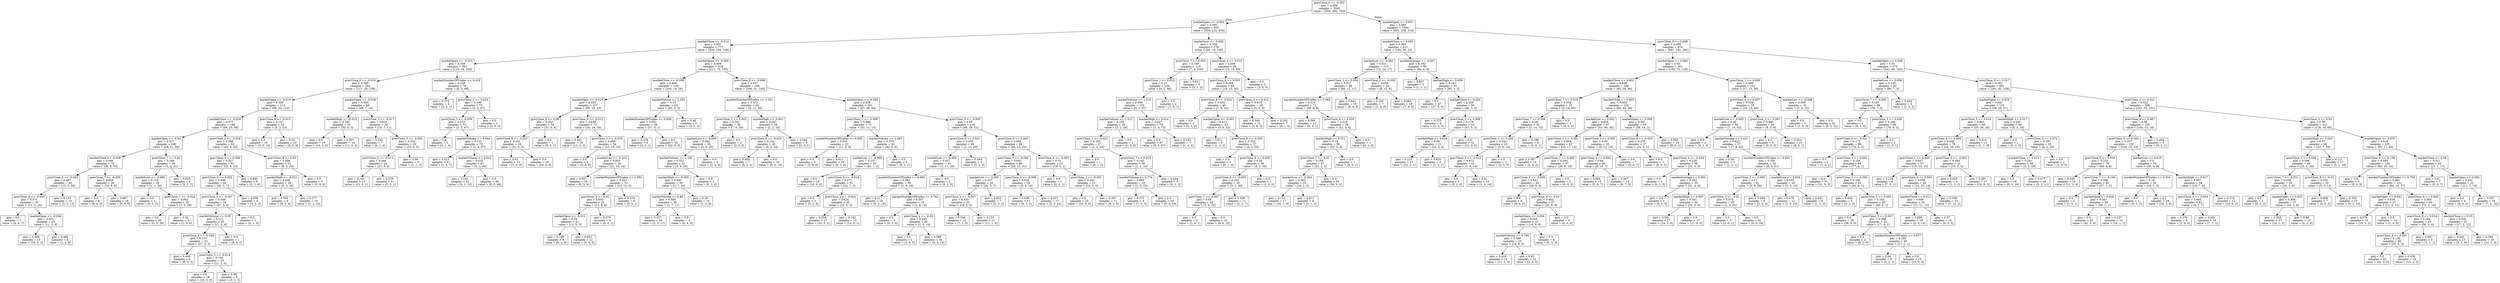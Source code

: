 digraph Tree {
node [shape=box] ;
0 [label="prevClose_0 <= -0.001\ngini = 0.609\nsamples = 2040\nvalue = [955, 292, 793]"] ;
1 [label="marketOpen <= -0.002\ngini = 0.595\nsamples = 955\nvalue = [354, 122, 479]"] ;
0 -> 1 [labeldistance=2.5, labelangle=45, headlabel="True"] ;
2 [label="marketClose <= -0.014\ngini = 0.607\nsamples = 777\nvalue = [334, 104, 339]"] ;
1 -> 2 ;
3 [label="marketOpen <= -0.015\ngini = 0.556\nsamples = 361\nvalue = [123, 34, 204]"] ;
2 -> 3 ;
4 [label="prevClose_0 <= -0.019\ngini = 0.585\nsamples = 282\nvalue = [117, 29, 136]"] ;
3 -> 4 ;
5 [label="marketOpen <= -0.019\ngini = 0.556\nsamples = 213\nvalue = [69, 22, 122]"] ;
4 -> 5 ;
6 [label="marketClose <= -0.029\ngini = 0.577\nsamples = 188\nvalue = [69, 20, 99]"] ;
5 -> 6 ;
7 [label="marketOpen <= -0.03\ngini = 0.527\nsamples = 106\nvalue = [29, 11, 66]"] ;
6 -> 7 ;
8 [label="marketClose <= -0.038\ngini = 0.596\nsamples = 70\nvalue = [26, 9, 35]"] ;
7 -> 8 ;
9 [label="prevClose_6 <= -0.003\ngini = 0.487\nsamples = 44\nvalue = [12, 3, 29]"] ;
8 -> 9 ;
10 [label="prevClose_6 <= -0.053\ngini = 0.571\nsamples = 30\nvalue = [11, 3, 16]"] ;
9 -> 10 ;
11 [label="gini = 0.0\nsamples = 7\nvalue = [0, 0, 7]"] ;
10 -> 11 ;
12 [label="marketOpen <= -0.046\ngini = 0.601\nsamples = 23\nvalue = [11, 3, 9]"] ;
10 -> 12 ;
13 [label="gini = 0.498\nsamples = 15\nvalue = [10, 2, 3]"] ;
12 -> 13 ;
14 [label="gini = 0.406\nsamples = 8\nvalue = [1, 1, 6]"] ;
12 -> 14 ;
15 [label="gini = 0.133\nsamples = 14\nvalue = [1, 0, 13]"] ;
9 -> 15 ;
16 [label="prevClose_7 <= -0.028\ngini = 0.604\nsamples = 26\nvalue = [14, 6, 6]"] ;
8 -> 16 ;
17 [label="gini = 0.0\nsamples = 8\nvalue = [8, 0, 0]"] ;
16 -> 17 ;
18 [label="gini = 0.667\nsamples = 18\nvalue = [6, 6, 6]"] ;
16 -> 18 ;
19 [label="prevClose_7 <= 0.01\ngini = 0.248\nsamples = 36\nvalue = [3, 2, 31]"] ;
7 -> 19 ;
20 [label="marketLow <= -0.086\ngini = 0.119\nsamples = 32\nvalue = [1, 1, 30]"] ;
19 -> 20 ;
21 [label="gini = 0.0\nsamples = 1\nvalue = [0, 1, 0]"] ;
20 -> 21 ;
22 [label="prevClose_1 <= -0.016\ngini = 0.062\nsamples = 31\nvalue = [1, 0, 30]"] ;
20 -> 22 ;
23 [label="gini = 0.0\nsamples = 26\nvalue = [0, 0, 26]"] ;
22 -> 23 ;
24 [label="gini = 0.32\nsamples = 5\nvalue = [1, 0, 4]"] ;
22 -> 24 ;
25 [label="gini = 0.625\nsamples = 4\nvalue = [2, 1, 1]"] ;
19 -> 25 ;
26 [label="prevClose_2 <= -0.016\ngini = 0.588\nsamples = 82\nvalue = [40, 9, 33]"] ;
6 -> 26 ;
27 [label="prevClose_9 <= 0.008\ngini = 0.527\nsamples = 51\nvalue = [32, 6, 13]"] ;
26 -> 27 ;
28 [label="prevClose_6 <= 0.002\ngini = 0.448\nsamples = 42\nvalue = [30, 5, 7]"] ;
27 -> 28 ;
29 [label="prevClose_3 <= -0.007\ngini = 0.348\nsamples = 34\nvalue = [27, 3, 4]"] ;
28 -> 29 ;
30 [label="marketVolume <= 3.05\ngini = 0.312\nsamples = 33\nvalue = [27, 2, 4]"] ;
29 -> 30 ;
31 [label="prevClose_8 <= -0.029\ngini = 0.275\nsamples = 32\nvalue = [27, 2, 3]"] ;
30 -> 31 ;
32 [label="gini = 0.444\nsamples = 9\nvalue = [6, 0, 3]"] ;
31 -> 32 ;
33 [label="prevClose_3 <= -0.014\ngini = 0.159\nsamples = 23\nvalue = [21, 2, 0]"] ;
31 -> 33 ;
34 [label="gini = 0.0\nsamples = 18\nvalue = [18, 0, 0]"] ;
33 -> 34 ;
35 [label="gini = 0.48\nsamples = 5\nvalue = [3, 2, 0]"] ;
33 -> 35 ;
36 [label="gini = 0.0\nsamples = 1\nvalue = [0, 0, 1]"] ;
30 -> 36 ;
37 [label="gini = 0.0\nsamples = 1\nvalue = [0, 1, 0]"] ;
29 -> 37 ;
38 [label="gini = 0.656\nsamples = 8\nvalue = [3, 2, 3]"] ;
28 -> 38 ;
39 [label="gini = 0.494\nsamples = 9\nvalue = [2, 1, 6]"] ;
27 -> 39 ;
40 [label="prevClose_8 <= 0.03\ngini = 0.508\nsamples = 31\nvalue = [8, 3, 20]"] ;
26 -> 40 ;
41 [label="marketHigh <= -0.021\ngini = 0.446\nsamples = 28\nvalue = [5, 3, 20]"] ;
40 -> 41 ;
42 [label="gini = 0.593\nsamples = 9\nvalue = [4, 1, 4]"] ;
41 -> 42 ;
43 [label="gini = 0.277\nsamples = 19\nvalue = [1, 2, 16]"] ;
41 -> 43 ;
44 [label="gini = 0.0\nsamples = 3\nvalue = [3, 0, 0]"] ;
40 -> 44 ;
45 [label="prevClose_8 <= -0.013\ngini = 0.147\nsamples = 25\nvalue = [0, 2, 23]"] ;
5 -> 45 ;
46 [label="gini = 0.0\nsamples = 15\nvalue = [0, 0, 15]"] ;
45 -> 46 ;
47 [label="gini = 0.32\nsamples = 10\nvalue = [0, 2, 8]"] ;
45 -> 47 ;
48 [label="marketOpen <= -0.018\ngini = 0.465\nsamples = 69\nvalue = [48, 7, 14]"] ;
4 -> 48 ;
49 [label="marketHigh <= -0.015\ngini = 0.165\nsamples = 33\nvalue = [30, 0, 3]"] ;
48 -> 49 ;
50 [label="gini = 0.0\nsamples = 19\nvalue = [19, 0, 0]"] ;
49 -> 50 ;
51 [label="gini = 0.337\nsamples = 14\nvalue = [11, 0, 3]"] ;
49 -> 51 ;
52 [label="prevClose_3 <= -0.017\ngini = 0.619\nsamples = 36\nvalue = [18, 7, 11]"] ;
48 -> 52 ;
53 [label="gini = 0.245\nsamples = 7\nvalue = [0, 1, 6]"] ;
52 -> 53 ;
54 [label="prevClose_3 <= -0.004\ngini = 0.542\nsamples = 29\nvalue = [18, 6, 5]"] ;
52 -> 54 ;
55 [label="prevClose_2 <= -0.013\ngini = 0.448\nsamples = 24\nvalue = [17, 5, 2]"] ;
54 -> 55 ;
56 [label="gini = 0.142\nsamples = 13\nvalue = [12, 0, 1]"] ;
55 -> 56 ;
57 [label="gini = 0.579\nsamples = 11\nvalue = [5, 5, 1]"] ;
55 -> 57 ;
58 [label="gini = 0.56\nsamples = 5\nvalue = [1, 1, 3]"] ;
54 -> 58 ;
59 [label="marketNumberOfTrades <= 0.418\ngini = 0.249\nsamples = 79\nvalue = [6, 5, 68]"] ;
3 -> 59 ;
60 [label="gini = 0.375\nsamples = 4\nvalue = [3, 0, 1]"] ;
59 -> 60 ;
61 [label="prevClose_2 <= 0.015\ngini = 0.196\nsamples = 75\nvalue = [3, 5, 67]"] ;
59 -> 61 ;
62 [label="prevClose_2 <= -0.056\ngini = 0.153\nsamples = 73\nvalue = [1, 5, 67]"] ;
61 -> 62 ;
63 [label="gini = 0.0\nsamples = 1\nvalue = [0, 1, 0]"] ;
62 -> 63 ;
64 [label="marketVolume <= 0.644\ngini = 0.131\nsamples = 72\nvalue = [1, 4, 67]"] ;
62 -> 64 ;
65 [label="gini = 0.512\nsamples = 11\nvalue = [1, 3, 7]"] ;
64 -> 65 ;
66 [label="marketVolume <= 0.815\ngini = 0.032\nsamples = 61\nvalue = [0, 1, 60]"] ;
64 -> 66 ;
67 [label="gini = 0.142\nsamples = 13\nvalue = [0, 1, 12]"] ;
66 -> 67 ;
68 [label="gini = 0.0\nsamples = 48\nvalue = [0, 0, 48]"] ;
66 -> 68 ;
69 [label="gini = 0.0\nsamples = 2\nvalue = [2, 0, 0]"] ;
61 -> 69 ;
70 [label="marketOpen <= -0.009\ngini = 0.609\nsamples = 416\nvalue = [211, 70, 135]"] ;
2 -> 70 ;
71 [label="marketClose <= -0.008\ngini = 0.464\nsamples = 150\nvalue = [105, 19, 26]"] ;
70 -> 71 ;
72 [label="marketOpen <= -0.014\ngini = 0.553\nsamples = 107\nvalue = [65, 19, 23]"] ;
71 -> 72 ;
73 [label="prevClose_8 <= 0.08\ngini = 0.202\nsamples = 35\nvalue = [31, 0, 4]"] ;
72 -> 73 ;
74 [label="prevClose_8 <= -0.023\ngini = 0.161\nsamples = 34\nvalue = [31, 0, 3]"] ;
73 -> 74 ;
75 [label="gini = 0.42\nsamples = 10\nvalue = [7, 0, 3]"] ;
74 -> 75 ;
76 [label="gini = 0.0\nsamples = 24\nvalue = [24, 0, 0]"] ;
74 -> 76 ;
77 [label="gini = 0.0\nsamples = 1\nvalue = [0, 0, 1]"] ;
73 -> 77 ;
78 [label="prevClose_4 <= -0.012\ngini = 0.638\nsamples = 72\nvalue = [34, 19, 19]"] ;
72 -> 78 ;
79 [label="gini = 0.401\nsamples = 18\nvalue = [13, 0, 5]"] ;
78 -> 79 ;
80 [label="prevClose_1 <= -0.016\ngini = 0.658\nsamples = 54\nvalue = [21, 19, 14]"] ;
78 -> 80 ;
81 [label="gini = 0.0\nsamples = 4\nvalue = [0, 4, 0]"] ;
80 -> 81 ;
82 [label="marketLow <= -0.015\ngini = 0.655\nsamples = 50\nvalue = [21, 15, 14]"] ;
80 -> 82 ;
83 [label="gini = 0.587\nsamples = 19\nvalue = [8, 2, 9]"] ;
82 -> 83 ;
84 [label="marketNumberOfTrades <= 1.093\ngini = 0.622\nsamples = 31\nvalue = [13, 13, 5]"] ;
82 -> 84 ;
85 [label="prevClose_9 <= 0.01\ngini = 0.602\nsamples = 25\nvalue = [13, 8, 4]"] ;
84 -> 85 ;
86 [label="marketOpen <= -0.012\ngini = 0.54\nsamples = 21\nvalue = [13, 5, 3]"] ;
85 -> 86 ;
87 [label="gini = 0.198\nsamples = 9\nvalue = [8, 1, 0]"] ;
86 -> 87 ;
88 [label="gini = 0.653\nsamples = 12\nvalue = [5, 4, 3]"] ;
86 -> 88 ;
89 [label="gini = 0.375\nsamples = 4\nvalue = [0, 3, 1]"] ;
85 -> 89 ;
90 [label="gini = 0.278\nsamples = 6\nvalue = [0, 5, 1]"] ;
84 -> 90 ;
91 [label="marketVolume <= 2.255\ngini = 0.13\nsamples = 43\nvalue = [40, 0, 3]"] ;
71 -> 91 ;
92 [label="marketNumberOfTrades <= 0.658\ngini = 0.051\nsamples = 38\nvalue = [37, 0, 1]"] ;
91 -> 92 ;
93 [label="gini = 0.278\nsamples = 6\nvalue = [5, 0, 1]"] ;
92 -> 93 ;
94 [label="gini = 0.0\nsamples = 32\nvalue = [32, 0, 0]"] ;
92 -> 94 ;
95 [label="gini = 0.48\nsamples = 5\nvalue = [3, 0, 2]"] ;
91 -> 95 ;
96 [label="prevClose_0 <= -0.008\ngini = 0.637\nsamples = 266\nvalue = [106, 51, 109]"] ;
70 -> 96 ;
97 [label="marketNumberOfTrades <= 1.201\ngini = 0.473\nsamples = 65\nvalue = [9, 11, 45]"] ;
96 -> 97 ;
98 [label="prevClose_1 <= 0.002\ngini = 0.591\nsamples = 36\nvalue = [7, 9, 20]"] ;
97 -> 98 ;
99 [label="marketLow <= -0.009\ngini = 0.562\nsamples = 34\nvalue = [5, 9, 20]"] ;
98 -> 99 ;
100 [label="marketVolume <= 1.192\ngini = 0.521\nsamples = 32\nvalue = [3, 9, 20]"] ;
99 -> 100 ;
101 [label="marketHigh <= -0.005\ngini = 0.491\nsamples = 30\nvalue = [3, 7, 20]"] ;
100 -> 101 ;
102 [label="marketVolume <= 0.85\ngini = 0.565\nsamples = 20\nvalue = [2, 7, 11]"] ;
101 -> 102 ;
103 [label="gini = 0.477\nsamples = 16\nvalue = [2, 3, 11]"] ;
102 -> 103 ;
104 [label="gini = 0.0\nsamples = 4\nvalue = [0, 4, 0]"] ;
102 -> 104 ;
105 [label="gini = 0.18\nsamples = 10\nvalue = [1, 0, 9]"] ;
101 -> 105 ;
106 [label="gini = 0.0\nsamples = 2\nvalue = [0, 2, 0]"] ;
100 -> 106 ;
107 [label="gini = 0.0\nsamples = 2\nvalue = [2, 0, 0]"] ;
99 -> 107 ;
108 [label="gini = 0.0\nsamples = 2\nvalue = [2, 0, 0]"] ;
98 -> 108 ;
109 [label="marketHigh <= -0.001\ngini = 0.247\nsamples = 29\nvalue = [2, 2, 25]"] ;
97 -> 109 ;
110 [label="prevClose_8 <= -0.016\ngini = 0.142\nsamples = 26\nvalue = [0, 2, 24]"] ;
109 -> 110 ;
111 [label="gini = 0.408\nsamples = 7\nvalue = [0, 2, 5]"] ;
110 -> 111 ;
112 [label="gini = 0.0\nsamples = 19\nvalue = [0, 0, 19]"] ;
110 -> 112 ;
113 [label="gini = 0.444\nsamples = 3\nvalue = [2, 0, 1]"] ;
109 -> 113 ;
114 [label="marketOpen <= -0.005\ngini = 0.626\nsamples = 201\nvalue = [97, 40, 64]"] ;
96 -> 114 ;
115 [label="prevClose_2 <= -0.009\ngini = 0.486\nsamples = 75\nvalue = [51, 11, 13]"] ;
114 -> 115 ;
116 [label="marketNumberOfTrades <= 0.685\ngini = 0.601\nsamples = 23\nvalue = [11, 3, 9]"] ;
115 -> 116 ;
117 [label="gini = 0.0\nsamples = 5\nvalue = [5, 0, 0]"] ;
116 -> 117 ;
118 [label="gini = 0.611\nsamples = 18\nvalue = [6, 3, 9]"] ;
116 -> 118 ;
119 [label="marketVolume <= 2.493\ngini = 0.379\nsamples = 52\nvalue = [40, 8, 4]"] ;
115 -> 119 ;
120 [label="marketLow <= -0.009\ngini = 0.337\nsamples = 50\nvalue = [40, 7, 3]"] ;
119 -> 120 ;
121 [label="gini = 0.0\nsamples = 18\nvalue = [18, 0, 0]"] ;
120 -> 121 ;
122 [label="prevClose_8 <= -0.024\ngini = 0.471\nsamples = 32\nvalue = [22, 7, 3]"] ;
120 -> 122 ;
123 [label="gini = 0.0\nsamples = 2\nvalue = [0, 2, 0]"] ;
122 -> 123 ;
124 [label="prevClose_2 <= -0.004\ngini = 0.424\nsamples = 30\nvalue = [22, 5, 3]"] ;
122 -> 124 ;
125 [label="gini = 0.554\nsamples = 17\nvalue = [10, 5, 2]"] ;
124 -> 125 ;
126 [label="gini = 0.142\nsamples = 13\nvalue = [12, 0, 1]"] ;
124 -> 126 ;
127 [label="gini = 0.5\nsamples = 2\nvalue = [0, 1, 1]"] ;
119 -> 127 ;
128 [label="prevClose_0 <= -0.005\ngini = 0.65\nsamples = 126\nvalue = [46, 29, 51]"] ;
114 -> 128 ;
129 [label="prevClose_9 <= 0.021\ngini = 0.476\nsamples = 44\nvalue = [2, 13, 29]"] ;
128 -> 129 ;
130 [label="marketLow <= -0.005\ngini = 0.427\nsamples = 41\nvalue = [1, 11, 29]"] ;
129 -> 130 ;
131 [label="marketNumberOfTrades <= 0.666\ngini = 0.393\nsamples = 39\nvalue = [1, 9, 29]"] ;
130 -> 131 ;
132 [label="gini = 0.117\nsamples = 16\nvalue = [0, 1, 15]"] ;
131 -> 132 ;
133 [label="marketNumberOfTrades <= 0.782\ngini = 0.507\nsamples = 23\nvalue = [1, 8, 14]"] ;
131 -> 133 ;
134 [label="gini = 0.0\nsamples = 3\nvalue = [0, 3, 0]"] ;
133 -> 134 ;
135 [label="prevClose_4 <= -0.05\ngini = 0.445\nsamples = 20\nvalue = [1, 5, 14]"] ;
133 -> 135 ;
136 [label="gini = 0.0\nsamples = 1\nvalue = [1, 0, 0]"] ;
135 -> 136 ;
137 [label="gini = 0.388\nsamples = 19\nvalue = [0, 5, 14]"] ;
135 -> 137 ;
138 [label="gini = 0.0\nsamples = 2\nvalue = [0, 2, 0]"] ;
130 -> 138 ;
139 [label="gini = 0.444\nsamples = 3\nvalue = [1, 2, 0]"] ;
129 -> 139 ;
140 [label="prevClose_9 <= 0.005\ngini = 0.602\nsamples = 82\nvalue = [44, 16, 22]"] ;
128 -> 140 ;
141 [label="prevClose_3 <= -0.004\ngini = 0.643\nsamples = 60\nvalue = [26, 13, 21]"] ;
140 -> 141 ;
142 [label="marketLow <= -0.005\ngini = 0.537\nsamples = 32\nvalue = [20, 5, 7]"] ;
141 -> 142 ;
143 [label="prevClose_3 <= -0.007\ngini = 0.435\nsamples = 25\nvalue = [18, 2, 5]"] ;
142 -> 143 ;
144 [label="gini = 0.556\nsamples = 13\nvalue = [7, 1, 5]"] ;
143 -> 144 ;
145 [label="gini = 0.153\nsamples = 12\nvalue = [11, 1, 0]"] ;
143 -> 145 ;
146 [label="gini = 0.653\nsamples = 7\nvalue = [2, 3, 2]"] ;
142 -> 146 ;
147 [label="prevClose_6 <= -0.006\ngini = 0.622\nsamples = 28\nvalue = [6, 8, 14]"] ;
141 -> 147 ;
148 [label="gini = 0.628\nsamples = 11\nvalue = [4, 5, 2]"] ;
147 -> 148 ;
149 [label="gini = 0.457\nsamples = 17\nvalue = [2, 3, 12]"] ;
147 -> 149 ;
150 [label="prevClose_4 <= -0.007\ngini = 0.31\nsamples = 22\nvalue = [18, 3, 1]"] ;
140 -> 150 ;
151 [label="gini = 0.0\nsamples = 1\nvalue = [0, 0, 1]"] ;
150 -> 151 ;
152 [label="prevClose_3 <= -0.001\ngini = 0.245\nsamples = 21\nvalue = [18, 3, 0]"] ;
150 -> 152 ;
153 [label="gini = 0.0\nsamples = 10\nvalue = [10, 0, 0]"] ;
152 -> 153 ;
154 [label="gini = 0.397\nsamples = 11\nvalue = [8, 3, 0]"] ;
152 -> 154 ;
155 [label="marketLow <= -0.005\ngini = 0.359\nsamples = 178\nvalue = [20, 18, 140]"] ;
1 -> 155 ;
156 [label="prevClose_7 <= 0.053\ngini = 0.169\nsamples = 110\nvalue = [7, 3, 100]"] ;
155 -> 156 ;
157 [label="prevClose_1 <= 0.022\ngini = 0.11\nsamples = 104\nvalue = [4, 2, 98]"] ;
156 -> 157 ;
158 [label="marketVolume <= 1.316\ngini = 0.094\nsamples = 102\nvalue = [3, 2, 97]"] ;
157 -> 158 ;
159 [label="marketVolume <= 1.313\ngini = 0.255\nsamples = 28\nvalue = [2, 2, 24]"] ;
158 -> 159 ;
160 [label="prevClose_1 <= -0.022\ngini = 0.203\nsamples = 27\nvalue = [1, 2, 24]"] ;
159 -> 160 ;
161 [label="gini = 0.0\nsamples = 1\nvalue = [0, 1, 0]"] ;
160 -> 161 ;
162 [label="prevClose_7 <= 0.019\ngini = 0.145\nsamples = 26\nvalue = [1, 1, 24]"] ;
160 -> 162 ;
163 [label="marketVolume <= 0.774\ngini = 0.083\nsamples = 23\nvalue = [1, 0, 22]"] ;
162 -> 163 ;
164 [label="gini = 0.375\nsamples = 4\nvalue = [1, 0, 3]"] ;
163 -> 164 ;
165 [label="gini = 0.0\nsamples = 19\nvalue = [0, 0, 19]"] ;
163 -> 165 ;
166 [label="gini = 0.444\nsamples = 3\nvalue = [0, 1, 2]"] ;
162 -> 166 ;
167 [label="gini = 0.0\nsamples = 1\nvalue = [1, 0, 0]"] ;
159 -> 167 ;
168 [label="marketHigh <= 0.014\ngini = 0.027\nsamples = 74\nvalue = [1, 0, 73]"] ;
158 -> 168 ;
169 [label="gini = 0.0\nsamples = 67\nvalue = [0, 0, 67]"] ;
168 -> 169 ;
170 [label="gini = 0.245\nsamples = 7\nvalue = [1, 0, 6]"] ;
168 -> 170 ;
171 [label="gini = 0.5\nsamples = 2\nvalue = [1, 0, 1]"] ;
157 -> 171 ;
172 [label="gini = 0.611\nsamples = 6\nvalue = [3, 1, 2]"] ;
156 -> 172 ;
173 [label="prevClose_4 <= 0.015\ngini = 0.569\nsamples = 68\nvalue = [13, 15, 40]"] ;
155 -> 173 ;
174 [label="prevClose_6 <= 0.003\ngini = 0.544\nsamples = 65\nvalue = [10, 15, 40]"] ;
173 -> 174 ;
175 [label="prevClose_8 <= -0.032\ngini = 0.452\nsamples = 45\nvalue = [7, 6, 32]"] ;
174 -> 175 ;
176 [label="gini = 0.0\nsamples = 2\nvalue = [2, 0, 0]"] ;
175 -> 176 ;
177 [label="marketOpen <= -0.001\ngini = 0.413\nsamples = 43\nvalue = [5, 6, 32]"] ;
175 -> 177 ;
178 [label="gini = 0.611\nsamples = 6\nvalue = [1, 3, 2]"] ;
177 -> 178 ;
179 [label="prevClose_6 <= -0.025\ngini = 0.324\nsamples = 37\nvalue = [4, 3, 30]"] ;
177 -> 179 ;
180 [label="gini = 0.0\nsamples = 1\nvalue = [0, 1, 0]"] ;
179 -> 180 ;
181 [label="prevClose_8 <= 0.005\ngini = 0.29\nsamples = 36\nvalue = [4, 2, 30]"] ;
179 -> 181 ;
182 [label="prevClose_6 <= -0.005\ngini = 0.255\nsamples = 35\nvalue = [3, 2, 30]"] ;
181 -> 182 ;
183 [label="prevClose_1 <= -0.007\ngini = 0.08\nsamples = 24\nvalue = [1, 0, 23]"] ;
182 -> 183 ;
184 [label="gini = 0.5\nsamples = 2\nvalue = [1, 0, 1]"] ;
183 -> 184 ;
185 [label="gini = 0.0\nsamples = 22\nvalue = [0, 0, 22]"] ;
183 -> 185 ;
186 [label="gini = 0.529\nsamples = 11\nvalue = [2, 2, 7]"] ;
182 -> 186 ;
187 [label="gini = 0.0\nsamples = 1\nvalue = [1, 0, 0]"] ;
181 -> 187 ;
188 [label="prevClose_9 <= 0.012\ngini = 0.615\nsamples = 20\nvalue = [3, 9, 8]"] ;
174 -> 188 ;
189 [label="gini = 0.544\nsamples = 13\nvalue = [3, 8, 2]"] ;
188 -> 189 ;
190 [label="gini = 0.245\nsamples = 7\nvalue = [0, 1, 6]"] ;
188 -> 190 ;
191 [label="gini = 0.0\nsamples = 3\nvalue = [3, 0, 0]"] ;
173 -> 191 ;
192 [label="marketOpen <= 0.001\ngini = 0.585\nsamples = 1085\nvalue = [601, 170, 314]"] ;
0 -> 192 [labeldistance=2.5, labelangle=-45, headlabel="False"] ;
193 [label="marketClose <= 0.003\ngini = 0.395\nsamples = 211\nvalue = [160, 28, 23]"] ;
192 -> 193 ;
194 [label="marketLow <= -0.002\ngini = 0.521\nsamples = 115\nvalue = [74, 24, 17]"] ;
193 -> 194 ;
195 [label="prevClose_1 <= 0.004\ngini = 0.417\nsamples = 89\nvalue = [66, 12, 11]"] ;
194 -> 195 ;
196 [label="marketNumberOfTrades <= 0.565\ngini = 0.315\nsamples = 71\nvalue = [58, 8, 5]"] ;
195 -> 196 ;
197 [label="gini = 0.569\nsamples = 12\nvalue = [6, 5, 1]"] ;
196 -> 197 ;
198 [label="prevClose_4 <= 0.029\ngini = 0.216\nsamples = 59\nvalue = [52, 3, 4]"] ;
196 -> 198 ;
199 [label="marketHigh <= 0.011\ngini = 0.19\nsamples = 58\nvalue = [52, 2, 4]"] ;
198 -> 199 ;
200 [label="prevClose_7 <= -0.01\ngini = 0.164\nsamples = 57\nvalue = [52, 2, 3]"] ;
199 -> 200 ;
201 [label="marketLow <= -0.004\ngini = 0.363\nsamples = 23\nvalue = [18, 2, 3]"] ;
200 -> 201 ;
202 [label="gini = 0.111\nsamples = 17\nvalue = [16, 1, 0]"] ;
201 -> 202 ;
203 [label="gini = 0.611\nsamples = 6\nvalue = [2, 1, 3]"] ;
201 -> 203 ;
204 [label="gini = 0.0\nsamples = 34\nvalue = [34, 0, 0]"] ;
200 -> 204 ;
205 [label="gini = 0.0\nsamples = 1\nvalue = [0, 0, 1]"] ;
199 -> 205 ;
206 [label="gini = 0.0\nsamples = 1\nvalue = [0, 1, 0]"] ;
198 -> 206 ;
207 [label="gini = 0.642\nsamples = 18\nvalue = [8, 4, 6]"] ;
195 -> 207 ;
208 [label="prevClose_5 <= -0.005\ngini = 0.639\nsamples = 26\nvalue = [8, 12, 6]"] ;
194 -> 208 ;
209 [label="gini = 0.245\nsamples = 7\nvalue = [1, 6, 0]"] ;
208 -> 209 ;
210 [label="gini = 0.665\nsamples = 19\nvalue = [7, 6, 6]"] ;
208 -> 210 ;
211 [label="marketAverage <= -0.007\ngini = 0.192\nsamples = 96\nvalue = [86, 4, 6]"] ;
193 -> 211 ;
212 [label="gini = 0.667\nsamples = 3\nvalue = [1, 1, 1]"] ;
211 -> 212 ;
213 [label="marketHigh <= 0.008\ngini = 0.161\nsamples = 93\nvalue = [85, 3, 5]"] ;
211 -> 213 ;
214 [label="gini = 0.0\nsamples = 37\nvalue = [37, 0, 0]"] ;
213 -> 214 ;
215 [label="marketClose <= 0.004\ngini = 0.254\nsamples = 56\nvalue = [48, 3, 5]"] ;
213 -> 215 ;
216 [label="gini = 0.375\nsamples = 4\nvalue = [1, 0, 3]"] ;
215 -> 216 ;
217 [label="prevClose_0 <= 0.008\ngini = 0.178\nsamples = 52\nvalue = [47, 3, 2]"] ;
215 -> 217 ;
218 [label="marketHigh <= 0.018\ngini = 0.39\nsamples = 21\nvalue = [16, 3, 2]"] ;
217 -> 218 ;
219 [label="gini = 0.215\nsamples = 17\nvalue = [15, 1, 1]"] ;
218 -> 219 ;
220 [label="gini = 0.625\nsamples = 4\nvalue = [1, 2, 1]"] ;
218 -> 220 ;
221 [label="gini = 0.0\nsamples = 31\nvalue = [31, 0, 0]"] ;
217 -> 221 ;
222 [label="prevClose_0 <= 0.008\ngini = 0.608\nsamples = 874\nvalue = [441, 142, 291]"] ;
192 -> 222 ;
223 [label="marketOpen <= 0.005\ngini = 0.65\nsamples = 301\nvalue = [100, 73, 128]"] ;
222 -> 223 ;
224 [label="marketClose <= 0.002\ngini = 0.648\nsamples = 189\nvalue = [83, 58, 48]"] ;
223 -> 224 ;
225 [label="prevClose_7 <= 0.016\ngini = 0.558\nsamples = 37\nvalue = [3, 14, 20]"] ;
224 -> 225 ;
226 [label="prevClose_7 <= 0.008\ngini = 0.58\nsamples = 32\nvalue = [3, 14, 15]"] ;
225 -> 226 ;
227 [label="prevClose_1 <= 0.005\ngini = 0.544\nsamples = 23\nvalue = [3, 6, 14]"] ;
226 -> 227 ;
228 [label="prevClose_3 <= -0.012\ngini = 0.472\nsamples = 21\nvalue = [1, 6, 14]"] ;
227 -> 228 ;
229 [label="gini = 0.0\nsamples = 2\nvalue = [0, 2, 0]"] ;
228 -> 229 ;
230 [label="gini = 0.41\nsamples = 19\nvalue = [1, 4, 14]"] ;
228 -> 230 ;
231 [label="gini = 0.0\nsamples = 2\nvalue = [2, 0, 0]"] ;
227 -> 231 ;
232 [label="gini = 0.198\nsamples = 9\nvalue = [0, 8, 1]"] ;
226 -> 232 ;
233 [label="gini = 0.0\nsamples = 5\nvalue = [0, 0, 5]"] ;
225 -> 233 ;
234 [label="marketClose <= 0.005\ngini = 0.605\nsamples = 152\nvalue = [80, 44, 28]"] ;
224 -> 234 ;
235 [label="marketLow <= 0.002\ngini = 0.654\nsamples = 97\nvalue = [41, 30, 26]"] ;
234 -> 235 ;
236 [label="prevClose_1 <= -0.001\ngini = 0.604\nsamples = 62\nvalue = [33, 17, 12]"] ;
235 -> 236 ;
237 [label="gini = 0.587\nsamples = 15\nvalue = [5, 8, 2]"] ;
236 -> 237 ;
238 [label="prevClose_1 <= 0.008\ngini = 0.563\nsamples = 47\nvalue = [28, 9, 10]"] ;
236 -> 238 ;
239 [label="prevClose_9 <= -0.008\ngini = 0.541\nsamples = 45\nvalue = [28, 9, 8]"] ;
238 -> 239 ;
240 [label="gini = 0.0\nsamples = 8\nvalue = [8, 0, 0]"] ;
239 -> 240 ;
241 [label="prevClose_9 <= 0.02\ngini = 0.602\nsamples = 37\nvalue = [20, 9, 8]"] ;
239 -> 241 ;
242 [label="marketOpen <= 0.004\ngini = 0.645\nsamples = 31\nvalue = [14, 9, 8]"] ;
241 -> 242 ;
243 [label="marketVolume <= 0.796\ngini = 0.589\nsamples = 25\nvalue = [14, 6, 5]"] ;
242 -> 243 ;
244 [label="gini = 0.418\nsamples = 15\nvalue = [11, 1, 3]"] ;
243 -> 244 ;
245 [label="gini = 0.62\nsamples = 10\nvalue = [3, 5, 2]"] ;
243 -> 245 ;
246 [label="gini = 0.5\nsamples = 6\nvalue = [0, 3, 3]"] ;
242 -> 246 ;
247 [label="gini = 0.0\nsamples = 6\nvalue = [6, 0, 0]"] ;
241 -> 247 ;
248 [label="gini = 0.0\nsamples = 2\nvalue = [0, 0, 2]"] ;
238 -> 248 ;
249 [label="prevClose_3 <= 0.005\ngini = 0.65\nsamples = 35\nvalue = [8, 13, 14]"] ;
235 -> 249 ;
250 [label="prevClose_4 <= 0.002\ngini = 0.64\nsamples = 28\nvalue = [8, 13, 7]"] ;
249 -> 250 ;
251 [label="gini = 0.604\nsamples = 15\nvalue = [2, 6, 7]"] ;
250 -> 251 ;
252 [label="gini = 0.497\nsamples = 13\nvalue = [6, 7, 0]"] ;
250 -> 252 ;
253 [label="gini = 0.0\nsamples = 7\nvalue = [0, 0, 7]"] ;
249 -> 253 ;
254 [label="marketOpen <= 0.005\ngini = 0.431\nsamples = 55\nvalue = [39, 14, 2]"] ;
234 -> 254 ;
255 [label="prevClose_8 <= -0.019\ngini = 0.279\nsamples = 37\nvalue = [31, 5, 1]"] ;
254 -> 255 ;
256 [label="gini = 0.0\nsamples = 1\nvalue = [0, 0, 1]"] ;
255 -> 256 ;
257 [label="prevClose_4 <= -0.024\ngini = 0.239\nsamples = 36\nvalue = [31, 5, 0]"] ;
255 -> 257 ;
258 [label="gini = 0.0\nsamples = 1\nvalue = [0, 1, 0]"] ;
257 -> 258 ;
259 [label="marketAverage <= 0.003\ngini = 0.202\nsamples = 35\nvalue = [31, 4, 0]"] ;
257 -> 259 ;
260 [label="gini = 0.0\nsamples = 1\nvalue = [0, 1, 0]"] ;
259 -> 260 ;
261 [label="marketHigh <= 0.007\ngini = 0.161\nsamples = 34\nvalue = [31, 3, 0]"] ;
259 -> 261 ;
262 [label="gini = 0.291\nsamples = 17\nvalue = [14, 3, 0]"] ;
261 -> 262 ;
263 [label="gini = 0.0\nsamples = 17\nvalue = [17, 0, 0]"] ;
261 -> 263 ;
264 [label="gini = 0.549\nsamples = 18\nvalue = [8, 9, 1]"] ;
254 -> 264 ;
265 [label="prevClose_1 <= 0.009\ngini = 0.449\nsamples = 112\nvalue = [17, 15, 80]"] ;
223 -> 265 ;
266 [label="prevClose_0 <= 0.007\ngini = 0.554\nsamples = 79\nvalue = [16, 15, 48]"] ;
265 -> 266 ;
267 [label="marketLow <= -0.005\ngini = 0.45\nsamples = 59\nvalue = [7, 10, 42]"] ;
266 -> 267 ;
268 [label="gini = 0.0\nsamples = 2\nvalue = [0, 2, 0]"] ;
267 -> 268 ;
269 [label="marketVolume <= 0.421\ngini = 0.422\nsamples = 57\nvalue = [7, 8, 42]"] ;
267 -> 269 ;
270 [label="gini = 0.56\nsamples = 5\nvalue = [1, 3, 1]"] ;
269 -> 270 ;
271 [label="marketNumberOfTrades <= 0.961\ngini = 0.356\nsamples = 52\nvalue = [6, 5, 41]"] ;
269 -> 271 ;
272 [label="prevClose_3 <= 0.009\ngini = 0.17\nsamples = 32\nvalue = [3, 0, 29]"] ;
271 -> 272 ;
273 [label="prevClose_3 <= -0.01\ngini = 0.074\nsamples = 26\nvalue = [1, 0, 25]"] ;
272 -> 273 ;
274 [label="gini = 0.5\nsamples = 2\nvalue = [1, 0, 1]"] ;
273 -> 274 ;
275 [label="gini = 0.0\nsamples = 24\nvalue = [0, 0, 24]"] ;
273 -> 275 ;
276 [label="gini = 0.444\nsamples = 6\nvalue = [2, 0, 4]"] ;
272 -> 276 ;
277 [label="marketLow <= 0.004\ngini = 0.555\nsamples = 20\nvalue = [3, 5, 12]"] ;
271 -> 277 ;
278 [label="gini = 0.278\nsamples = 12\nvalue = [2, 0, 10]"] ;
277 -> 278 ;
279 [label="gini = 0.531\nsamples = 8\nvalue = [1, 5, 2]"] ;
277 -> 279 ;
280 [label="prevClose_3 <= 0.001\ngini = 0.645\nsamples = 20\nvalue = [9, 5, 6]"] ;
266 -> 280 ;
281 [label="gini = 0.0\nsamples = 5\nvalue = [0, 0, 5]"] ;
280 -> 281 ;
282 [label="gini = 0.524\nsamples = 15\nvalue = [9, 5, 1]"] ;
280 -> 282 ;
283 [label="marketLow <= -0.008\ngini = 0.059\nsamples = 33\nvalue = [1, 0, 32]"] ;
265 -> 283 ;
284 [label="gini = 0.0\nsamples = 1\nvalue = [1, 0, 0]"] ;
283 -> 284 ;
285 [label="gini = 0.0\nsamples = 32\nvalue = [0, 0, 32]"] ;
283 -> 285 ;
286 [label="marketOpen <= 0.008\ngini = 0.55\nsamples = 573\nvalue = [341, 69, 163]"] ;
222 -> 286 ;
287 [label="marketLow <= 0.008\ngini = 0.235\nsamples = 92\nvalue = [80, 7, 5]"] ;
286 -> 287 ;
288 [label="prevClose_7 <= -0.092\ngini = 0.205\nsamples = 89\nvalue = [79, 7, 3]"] ;
287 -> 288 ;
289 [label="gini = 0.0\nsamples = 1\nvalue = [0, 1, 0]"] ;
288 -> 289 ;
290 [label="prevClose_3 <= 0.026\ngini = 0.188\nsamples = 88\nvalue = [79, 6, 3]"] ;
288 -> 290 ;
291 [label="prevClose_4 <= -0.021\ngini = 0.172\nsamples = 86\nvalue = [78, 6, 2]"] ;
290 -> 291 ;
292 [label="gini = 0.5\nsamples = 2\nvalue = [1, 0, 1]"] ;
291 -> 292 ;
293 [label="prevClose_1 <= 0.003\ngini = 0.154\nsamples = 84\nvalue = [77, 6, 1]"] ;
291 -> 293 ;
294 [label="gini = 0.0\nsamples = 31\nvalue = [31, 0, 0]"] ;
293 -> 294 ;
295 [label="prevClose_2 <= -0.003\ngini = 0.234\nsamples = 53\nvalue = [46, 6, 1]"] ;
293 -> 295 ;
296 [label="gini = 0.444\nsamples = 3\nvalue = [1, 2, 0]"] ;
295 -> 296 ;
297 [label="prevClose_3 <= 0.005\ngini = 0.183\nsamples = 50\nvalue = [45, 4, 1]"] ;
295 -> 297 ;
298 [label="gini = 0.0\nsamples = 28\nvalue = [28, 0, 0]"] ;
297 -> 298 ;
299 [label="prevClose_3 <= 0.007\ngini = 0.368\nsamples = 22\nvalue = [17, 4, 1]"] ;
297 -> 299 ;
300 [label="gini = 0.0\nsamples = 2\nvalue = [0, 2, 0]"] ;
299 -> 300 ;
301 [label="marketNumberOfTrades <= 0.677\ngini = 0.265\nsamples = 20\nvalue = [17, 2, 1]"] ;
299 -> 301 ;
302 [label="gini = 0.64\nsamples = 5\nvalue = [2, 2, 1]"] ;
301 -> 302 ;
303 [label="gini = 0.0\nsamples = 15\nvalue = [15, 0, 0]"] ;
301 -> 303 ;
304 [label="gini = 0.5\nsamples = 2\nvalue = [1, 0, 1]"] ;
290 -> 304 ;
305 [label="gini = 0.444\nsamples = 3\nvalue = [1, 0, 2]"] ;
287 -> 305 ;
306 [label="prevClose_0 <= 0.017\ngini = 0.581\nsamples = 481\nvalue = [261, 62, 158]"] ;
286 -> 306 ;
307 [label="marketOpen <= 0.016\ngini = 0.641\nsamples = 125\nvalue = [39, 29, 57]"] ;
306 -> 307 ;
308 [label="prevClose_5 <= 0.019\ngini = 0.661\nsamples = 89\nvalue = [35, 26, 28]"] ;
307 -> 308 ;
309 [label="prevClose_4 <= 0.008\ngini = 0.648\nsamples = 78\nvalue = [34, 25, 19]"] ;
308 -> 309 ;
310 [label="prevClose_1 <= 0.005\ngini = 0.657\nsamples = 57\nvalue = [19, 23, 15]"] ;
309 -> 310 ;
311 [label="gini = 0.219\nsamples = 8\nvalue = [7, 0, 1]"] ;
310 -> 311 ;
312 [label="prevClose_4 <= 0.004\ngini = 0.638\nsamples = 49\nvalue = [12, 23, 14]"] ;
310 -> 312 ;
313 [label="marketClose <= 0.012\ngini = 0.666\nsamples = 34\nvalue = [11, 11, 12]"] ;
312 -> 313 ;
314 [label="gini = 0.568\nsamples = 18\nvalue = [2, 6, 10]"] ;
313 -> 314 ;
315 [label="gini = 0.57\nsamples = 16\nvalue = [9, 5, 2]"] ;
313 -> 315 ;
316 [label="gini = 0.338\nsamples = 15\nvalue = [1, 12, 2]"] ;
312 -> 316 ;
317 [label="prevClose_9 <= -0.001\ngini = 0.444\nsamples = 21\nvalue = [15, 2, 4]"] ;
309 -> 317 ;
318 [label="gini = 0.625\nsamples = 4\nvalue = [1, 2, 1]"] ;
317 -> 318 ;
319 [label="gini = 0.291\nsamples = 17\nvalue = [14, 0, 3]"] ;
317 -> 319 ;
320 [label="gini = 0.314\nsamples = 11\nvalue = [1, 1, 9]"] ;
308 -> 320 ;
321 [label="marketHigh <= 0.017\ngini = 0.332\nsamples = 36\nvalue = [4, 3, 29]"] ;
307 -> 321 ;
322 [label="gini = 0.0\nsamples = 1\nvalue = [0, 1, 0]"] ;
321 -> 322 ;
323 [label="prevClose_3 <= 0.072\ngini = 0.297\nsamples = 35\nvalue = [4, 2, 29]"] ;
321 -> 323 ;
324 [label="marketClose <= 0.015\ngini = 0.261\nsamples = 34\nvalue = [3, 2, 29]"] ;
323 -> 324 ;
325 [label="gini = 0.0\nsamples = 18\nvalue = [0, 0, 18]"] ;
324 -> 325 ;
326 [label="gini = 0.477\nsamples = 16\nvalue = [3, 2, 11]"] ;
324 -> 326 ;
327 [label="gini = 0.0\nsamples = 1\nvalue = [1, 0, 0]"] ;
323 -> 327 ;
328 [label="prevClose_1 <= 0.021\ngini = 0.522\nsamples = 356\nvalue = [222, 33, 101]"] ;
306 -> 328 ;
329 [label="prevClose_9 <= 0.067\ngini = 0.38\nsamples = 135\nvalue = [104, 15, 16]"] ;
328 -> 329 ;
330 [label="prevClose_9 <= 0.003\ngini = 0.357\nsamples = 132\nvalue = [104, 13, 15]"] ;
329 -> 330 ;
331 [label="prevClose_0 <= 0.019\ngini = 0.231\nsamples = 78\nvalue = [68, 4, 6]"] ;
330 -> 331 ;
332 [label="gini = 0.549\nsamples = 18\nvalue = [11, 3, 4]"] ;
331 -> 332 ;
333 [label="prevClose_7 <= -0.145\ngini = 0.096\nsamples = 60\nvalue = [57, 1, 2]"] ;
331 -> 333 ;
334 [label="gini = 0.5\nsamples = 2\nvalue = [1, 0, 1]"] ;
333 -> 334 ;
335 [label="marketOpen <= 0.026\ngini = 0.067\nsamples = 58\nvalue = [56, 1, 1]"] ;
333 -> 335 ;
336 [label="gini = 0.0\nsamples = 42\nvalue = [42, 0, 0]"] ;
335 -> 336 ;
337 [label="gini = 0.227\nsamples = 16\nvalue = [14, 1, 1]"] ;
335 -> 337 ;
338 [label="marketLow <= 0.015\ngini = 0.5\nsamples = 54\nvalue = [36, 9, 9]"] ;
330 -> 338 ;
339 [label="marketNumberOfTrades <= 0.554\ngini = 0.18\nsamples = 20\nvalue = [18, 2, 0]"] ;
338 -> 339 ;
340 [label="gini = 0.0\nsamples = 1\nvalue = [0, 1, 0]"] ;
339 -> 340 ;
341 [label="gini = 0.1\nsamples = 19\nvalue = [18, 1, 0]"] ;
339 -> 341 ;
342 [label="marketHigh <= 0.027\ngini = 0.607\nsamples = 34\nvalue = [18, 7, 9]"] ;
338 -> 342 ;
343 [label="prevClose_4 <= 0.004\ngini = 0.665\nsamples = 22\nvalue = [8, 7, 7]"] ;
342 -> 343 ;
344 [label="gini = 0.278\nsamples = 6\nvalue = [1, 0, 5]"] ;
343 -> 344 ;
345 [label="gini = 0.602\nsamples = 16\nvalue = [7, 7, 2]"] ;
343 -> 345 ;
346 [label="gini = 0.278\nsamples = 12\nvalue = [10, 0, 2]"] ;
342 -> 346 ;
347 [label="gini = 0.444\nsamples = 3\nvalue = [0, 2, 1]"] ;
329 -> 347 ;
348 [label="prevClose_0 <= 0.03\ngini = 0.56\nsamples = 221\nvalue = [118, 18, 85]"] ;
328 -> 348 ;
349 [label="marketHigh <= 0.033\ngini = 0.57\nsamples = 66\nvalue = [23, 7, 36]"] ;
348 -> 349 ;
350 [label="prevClose_1 <= 0.026\ngini = 0.598\nsamples = 49\nvalue = [23, 6, 20]"] ;
349 -> 350 ;
351 [label="prevClose_7 <= -0.031\ngini = 0.528\nsamples = 29\nvalue = [18, 3, 8]"] ;
350 -> 351 ;
352 [label="gini = 0.0\nsamples = 2\nvalue = [0, 0, 2]"] ;
351 -> 352 ;
353 [label="marketOpen <= 0.025\ngini = 0.494\nsamples = 27\nvalue = [18, 3, 6]"] ;
351 -> 353 ;
354 [label="gini = 0.304\nsamples = 17\nvalue = [14, 1, 2]"] ;
353 -> 354 ;
355 [label="gini = 0.64\nsamples = 10\nvalue = [4, 2, 4]"] ;
353 -> 355 ;
356 [label="prevClose_8 <= -0.01\ngini = 0.555\nsamples = 20\nvalue = [5, 3, 12]"] ;
350 -> 356 ;
357 [label="gini = 0.408\nsamples = 7\nvalue = [5, 0, 2]"] ;
356 -> 357 ;
358 [label="gini = 0.355\nsamples = 13\nvalue = [0, 3, 10]"] ;
356 -> 358 ;
359 [label="gini = 0.111\nsamples = 17\nvalue = [0, 1, 16]"] ;
349 -> 359 ;
360 [label="marketOpen <= 0.076\ngini = 0.519\nsamples = 155\nvalue = [95, 11, 49]"] ;
348 -> 360 ;
361 [label="prevClose_9 <= -0.159\ngini = 0.485\nsamples = 126\nvalue = [84, 10, 32]"] ;
360 -> 361 ;
362 [label="gini = 0.0\nsamples = 5\nvalue = [0, 0, 5]"] ;
361 -> 362 ;
363 [label="marketNumberOfTrades <= 0.755\ngini = 0.461\nsamples = 121\nvalue = [84, 10, 27]"] ;
361 -> 363 ;
364 [label="marketOpen <= 0.041\ngini = 0.634\nsamples = 27\nvalue = [11, 5, 11]"] ;
363 -> 364 ;
365 [label="gini = 0.379\nsamples = 13\nvalue = [10, 1, 2]"] ;
364 -> 365 ;
366 [label="gini = 0.5\nsamples = 14\nvalue = [1, 4, 9]"] ;
364 -> 366 ;
367 [label="prevClose_4 <= 0.029\ngini = 0.365\nsamples = 94\nvalue = [73, 5, 16]"] ;
363 -> 367 ;
368 [label="prevClose_9 <= 0.014\ngini = 0.204\nsamples = 63\nvalue = [56, 3, 4]"] ;
367 -> 368 ;
369 [label="prevClose_6 <= 0.001\ngini = 0.156\nsamples = 60\nvalue = [55, 2, 3]"] ;
368 -> 369 ;
370 [label="gini = 0.0\nsamples = 42\nvalue = [42, 0, 0]"] ;
369 -> 370 ;
371 [label="gini = 0.438\nsamples = 18\nvalue = [13, 2, 3]"] ;
369 -> 371 ;
372 [label="gini = 0.667\nsamples = 3\nvalue = [1, 1, 1]"] ;
368 -> 372 ;
373 [label="marketClose <= 0.05\ngini = 0.545\nsamples = 31\nvalue = [17, 2, 12]"] ;
367 -> 373 ;
374 [label="gini = 0.462\nsamples = 13\nvalue = [3, 1, 9]"] ;
373 -> 374 ;
375 [label="gini = 0.364\nsamples = 18\nvalue = [14, 1, 3]"] ;
373 -> 375 ;
376 [label="marketClose <= 0.08\ngini = 0.511\nsamples = 29\nvalue = [11, 1, 17]"] ;
360 -> 376 ;
377 [label="gini = 0.0\nsamples = 7\nvalue = [0, 0, 7]"] ;
376 -> 377 ;
378 [label="marketOpen <= 0.082\ngini = 0.541\nsamples = 22\nvalue = [11, 1, 10]"] ;
376 -> 378 ;
379 [label="gini = 0.0\nsamples = 4\nvalue = [4, 0, 0]"] ;
378 -> 379 ;
380 [label="gini = 0.537\nsamples = 18\nvalue = [7, 1, 10]"] ;
378 -> 380 ;
}
